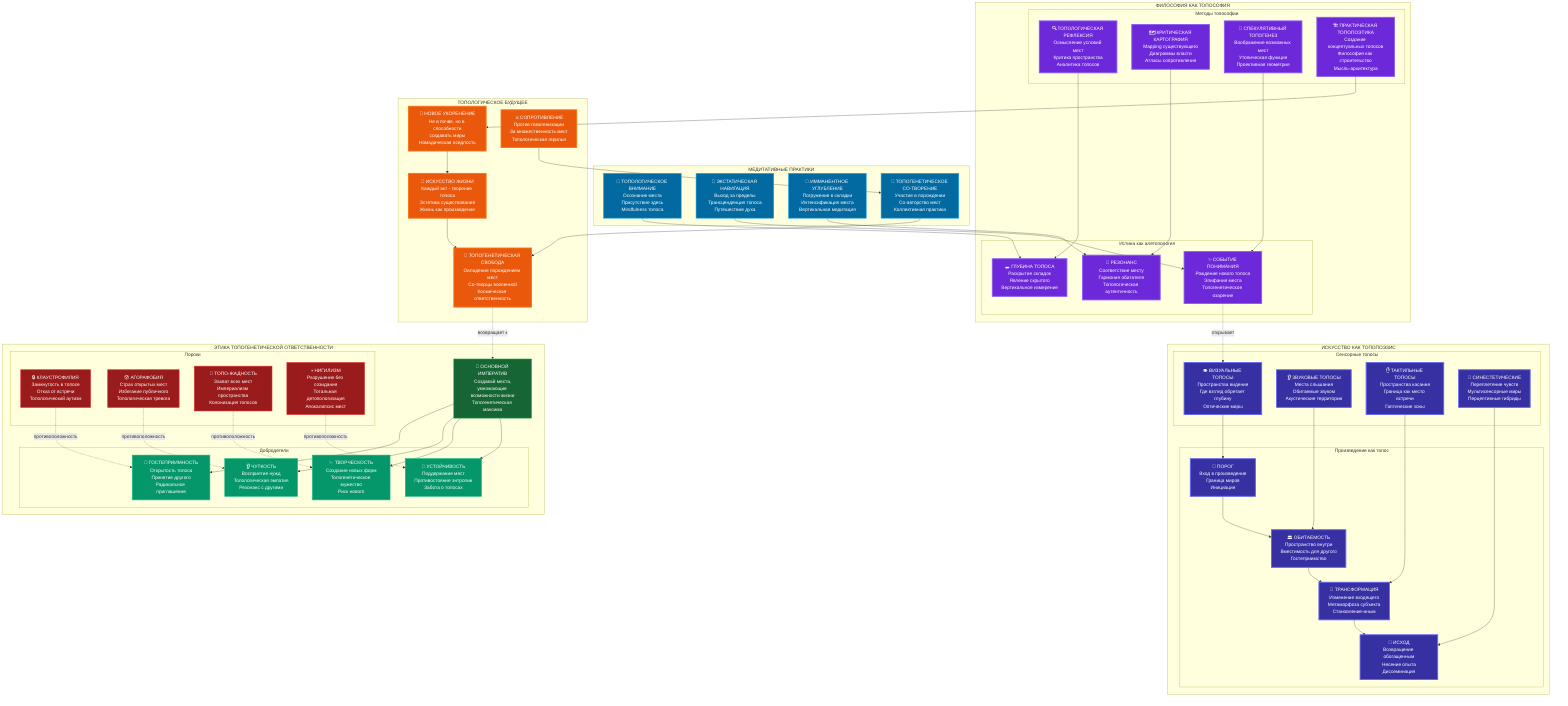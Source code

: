 flowchart TB
    subgraph "ИСКУССТВО КАК ТОПОПОЭЗИС"
        subgraph "Сенсорные топосы"
            VIS["👁️ ВИЗУАЛЬНЫЕ ТОПОСЫ<br/>Пространства видения<br/>Где взгляд обретает глубину<br/>Оптические миры"]
            AUD["👂 ЗВУКОВЫЕ ТОПОСЫ<br/>Места слышания<br/>Обитаемые звуком<br/>Акустические территории"]
            TAC["✋ ТАКТИЛЬНЫЕ ТОПОСЫ<br/>Пространства касания<br/>Граница как место встречи<br/>Гаптические зоны"]
            SYN["🌈 СИНЕСТЕТИЧЕСКИЕ<br/>Переплетение чувств<br/>Мультисенсорные миры<br/>Перцептивные гибриды"]
        end
        
        subgraph "Произведение как топос"
            THR["🚪 ПОРОГ<br/>Вход в произведение<br/>Граница миров<br/>Инициация"]
            DWE["🏛️ ОБИТАЕМОСТЬ<br/>Пространство внутри<br/>Вместимость для другого<br/>Гостеприимство"]
            TRA["🔄 ТРАНСФОРМАЦИЯ<br/>Изменение входящего<br/>Метаморфоза субъекта<br/>Становление-иным"]
            EXI["🚶 ИСХОД<br/>Возвращение обогащенным<br/>Несение опыта<br/>Диссеминация"]
        end
    end
    
    subgraph "ЭТИКА ТОПОГЕНЕТИЧЕСКОЙ ОТВЕТСТВЕННОСТИ"
        IMP["💫 ОСНОВНОЙ ИМПЕРАТИВ<br/>Создавай места,<br/>умножающие возможности жизни<br/>Топогенетическая максима"]
        
        subgraph "Добродетели"
            HOS["🤲 ГОСТЕПРИИМНОСТЬ<br/>Открытость топоса<br/>Принятие другого<br/>Радикальное приглашение"]
            SEN["👂 ЧУТКОСТЬ<br/>Восприятие нужд<br/>Топологическая эмпатия<br/>Резонанс с другими"]
            CRE["✨ ТВОРЧЕСКОСТЬ<br/>Создание новых форм<br/>Топогенетическое мужество<br/>Риск нового"]
            SUS["🌳 УСТОЙЧИВОСТЬ<br/>Поддержание мест<br/>Противостояние энтропии<br/>Забота о топосах"]
        end
        
        subgraph "Пороки"
            CLA["🔒 КЛАУСТРОФИЛИЯ<br/>Замкнутость в топосе<br/>Отказ от встречи<br/>Топологический аутизм"]
            AGO["😰 АГОРАФОБИЯ<br/>Страх открытых мест<br/>Избегание публичного<br/>Топологическая тревога"]
            GRE["🏰 ТОПО-ЖАДНОСТЬ<br/>Захват всех мест<br/>Империализм пространства<br/>Колонизация топосов"]
            NIH["💀 НИГИЛИЗМ<br/>Разрушение без созидания<br/>Тотальная детопологизация<br/>Апокалипсис мест"]
        end
    end
    
    subgraph "ФИЛОСОФИЯ КАК ТОПОСОФИЯ"
        subgraph "Методы топософии"
            REF["🔍 ТОПОЛОГИЧЕСКАЯ РЕФЛЕКСИЯ<br/>Осмысление условий мест<br/>Критика пространства<br/>Аналитика топосов"]
            CAR["🗺️ КРИТИЧЕСКАЯ КАРТОГРАФИЯ<br/>Mapping существующего<br/>Диаграммы власти<br/>Атласы сопротивления"]
            SPE["🌌 СПЕКУЛЯТИВНЫЙ ТОПОГЕНЕЗ<br/>Воображение возможных мест<br/>Утопическая функция<br/>Проективная геометрия"]
            PRA["🏗️ ПРАКТИЧЕСКАЯ ТОПОПОЭТИКА<br/>Создание концептуальных топосов<br/>Философия как строительство<br/>Мысль-архитектура"]
        end
        
        subgraph "Истина как алетопология"
            DEP["🕳️ ГЛУБИНА ТОПОСА<br/>Раскрытие складок<br/>Явление скрытого<br/>Вертикальное измерение"]
            RES["🎵 РЕЗОНАНС<br/>Соответствие месту<br/>Гармония обитателя<br/>Топологическая аутентичность"]
            EVE["✨ СОБЫТИЕ ПОНИМАНИЯ<br/>Рождение нового топоса<br/>Эпифания места<br/>Топогенетическое озарение"]
        end
    end
    
    subgraph "МЕДИТАТИВНЫЕ ПРАКТИКИ"
        ATT["🧘 ТОПОЛОГИЧЕСКОЕ ВНИМАНИЕ<br/>Осознание места<br/>Присутствие здесь<br/>Mindfulness топоса"]
        NAV["🚀 ЭКСТАТИЧЕСКАЯ НАВИГАЦИЯ<br/>Выход за пределы<br/>Трансценденция топоса<br/>Путешествие духа"]
        DEE["🌊 ИММАНЕНТНОЕ УГЛУБЛЕНИЕ<br/>Погружение в складки<br/>Интенсификация места<br/>Вертикальная медитация"]
        COC["🌟 ТОПОГЕНЕТИЧЕСКОЕ СО-ТВОРЕНИЕ<br/>Участие в порождении<br/>Со-авторство мест<br/>Коллективная практика"]
    end
    
    subgraph "ТОПОЛОГИЧЕСКОЕ БУДУЩЕЕ"
        NEW["🌅 НОВОЕ УКОРЕНЕНИЕ<br/>Не в почве, но в способности<br/>создавать миры<br/>Номадическая оседлость"]
        RES2["⚔️ СОПРОТИВЛЕНИЕ<br/>Против гомогенизации<br/>За множественность мест<br/>Топологическая герилья"]
        ART["🎨 ИСКУССТВО ЖИЗНИ<br/>Каждый акт - творение топоса<br/>Эстетика существования<br/>Жизнь как произведение"]
        FUT["🚀 ТОПОГЕНЕТИЧЕСКАЯ СВОБОДА<br/>Овладение порождением мест<br/>Со-творцы вселенной<br/>Космическая ответственность"]
    end
    
    %% Связи искусства
    VIS --> THR
    AUD --> DWE
    TAC --> TRA
    SYN --> EXI
    
    THR --> DWE
    DWE --> TRA
    TRA --> EXI
    
    %% Этические связи
    IMP --> HOS
    IMP --> SEN
    IMP --> CRE
    IMP --> SUS
    
    CLA -.->|"противоположность"| HOS
    AGO -.->|"противоположность"| SEN
    GRE -.->|"противоположность"| CRE
    NIH -.->|"противоположность"| SUS
    
    %% Философские связи
    REF --> DEP
    CAR --> RES
    SPE --> EVE
    PRA --> NEW
    
    %% Практические связи
    ATT --> DEP
    NAV --> EVE
    DEE --> RES
    COC --> FUT
    
    %% Связи будущего
    NEW --> ART
    RES2 --> COC
    ART --> FUT
    
    %% Обратные связи
    FUT -.->|"возвращает к"| IMP
    EVE -.->|"открывает"| VIS
    
    %% Стилизация
    classDef art fill:#3730a3,color:#fff,stroke:#6366f1,stroke-width:3px
    classDef ethics fill:#166534,color:#fff,stroke:#16a34a,stroke-width:2px
    classDef virtue fill:#059669,color:#fff,stroke:#10b981,stroke-width:2px
    classDef vice fill:#991b1b,color:#fff,stroke:#dc2626,stroke-width:2px
    classDef philosophy fill:#6d28d9,color:#fff,stroke:#8b5cf6,stroke-width:3px
    classDef practice fill:#0369a1,color:#fff,stroke:#0ea5e9,stroke-width:2px
    classDef future fill:#ea580c,color:#fff,stroke:#f97316,stroke-width:3px
    
    class VIS,AUD,TAC,SYN,THR,DWE,TRA,EXI art
    class IMP ethics
    class HOS,SEN,CRE,SUS virtue
    class CLA,AGO,GRE,NIH vice
    class REF,CAR,SPE,PRA,DEP,RES,EVE philosophy
    class ATT,NAV,DEE,COC practice
    class NEW,RES2,ART,FUT future